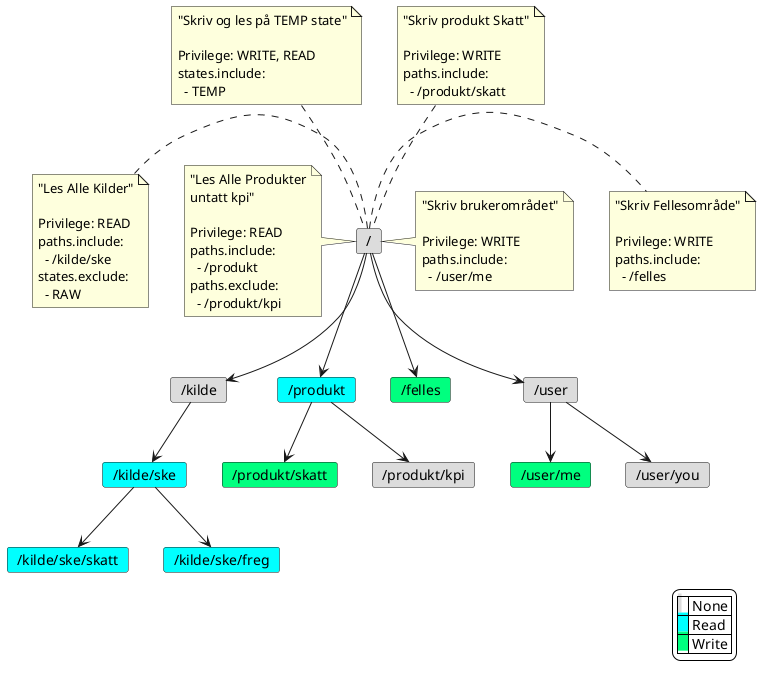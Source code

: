 @startuml

legend right
|<back:Gainsboro> </back>| None |
|<back:Aqua>   </back>| Read |
|<back:SpringGreen>   </back>| Write |
endlegend

hide stereotype

skinparam backgroundColor White

skinparam card {
    BackgroundColor Gainsboro
    BackgroundColor<<write>> SpringGreen
    BackgroundColor<<read>> Aqua
}

card "/" as root
note left of root
    "Les Alle Kilder"

    Privilege: READ
    paths.include:
      - /kilde/ske
    states.exclude:
      - RAW
end note

card "/" as root
note left of root
    "Les Alle Produkter
    untatt kpi"

    Privilege: READ
    paths.include:
      - /produkt
    paths.exclude:
      - /produkt/kpi
end note

card "/" as root
note right of root
    "Skriv Fellesområde"

    Privilege: WRITE
    paths.include:
      - /felles
end note

card "/" as root
note right of root
    "Skriv brukerområdet"

    Privilege: WRITE
    paths.include:
      - /user/me
end note

card "/" as root
note top of root
    "Skriv og les på TEMP state"

    Privilege: WRITE, READ
    states.include:
      - TEMP
end note

note top of root
    "Skriv produkt Skatt"

    Privilege: WRITE
    paths.include:
      - /produkt/skatt
end note

card "/kilde" as kilde
root --> kilde
card "/kilde/ske" as ske <<read>>
kilde --> ske
card "/kilde/ske/skatt" as ske_skatt <<read>>
ske --> ske_skatt
card "/kilde/ske/freg" as ske_freg <<read>>
ske --> ske_freg

card "/produkt" as produkt <<read>>
root --> produkt
card "/produkt/skatt" as produkt_skatt <<write>>
produkt --> produkt_skatt
card "/produkt/kpi" as produkt_kpi
produkt --> produkt_kpi

card "/felles" as felles <<write>>
root --> felles

card "/user" as user
root --> user
card "/user/me" as user_me <<write>>
user --> user_me
card "/user/you" as user_you
user --> user_you

@enduml